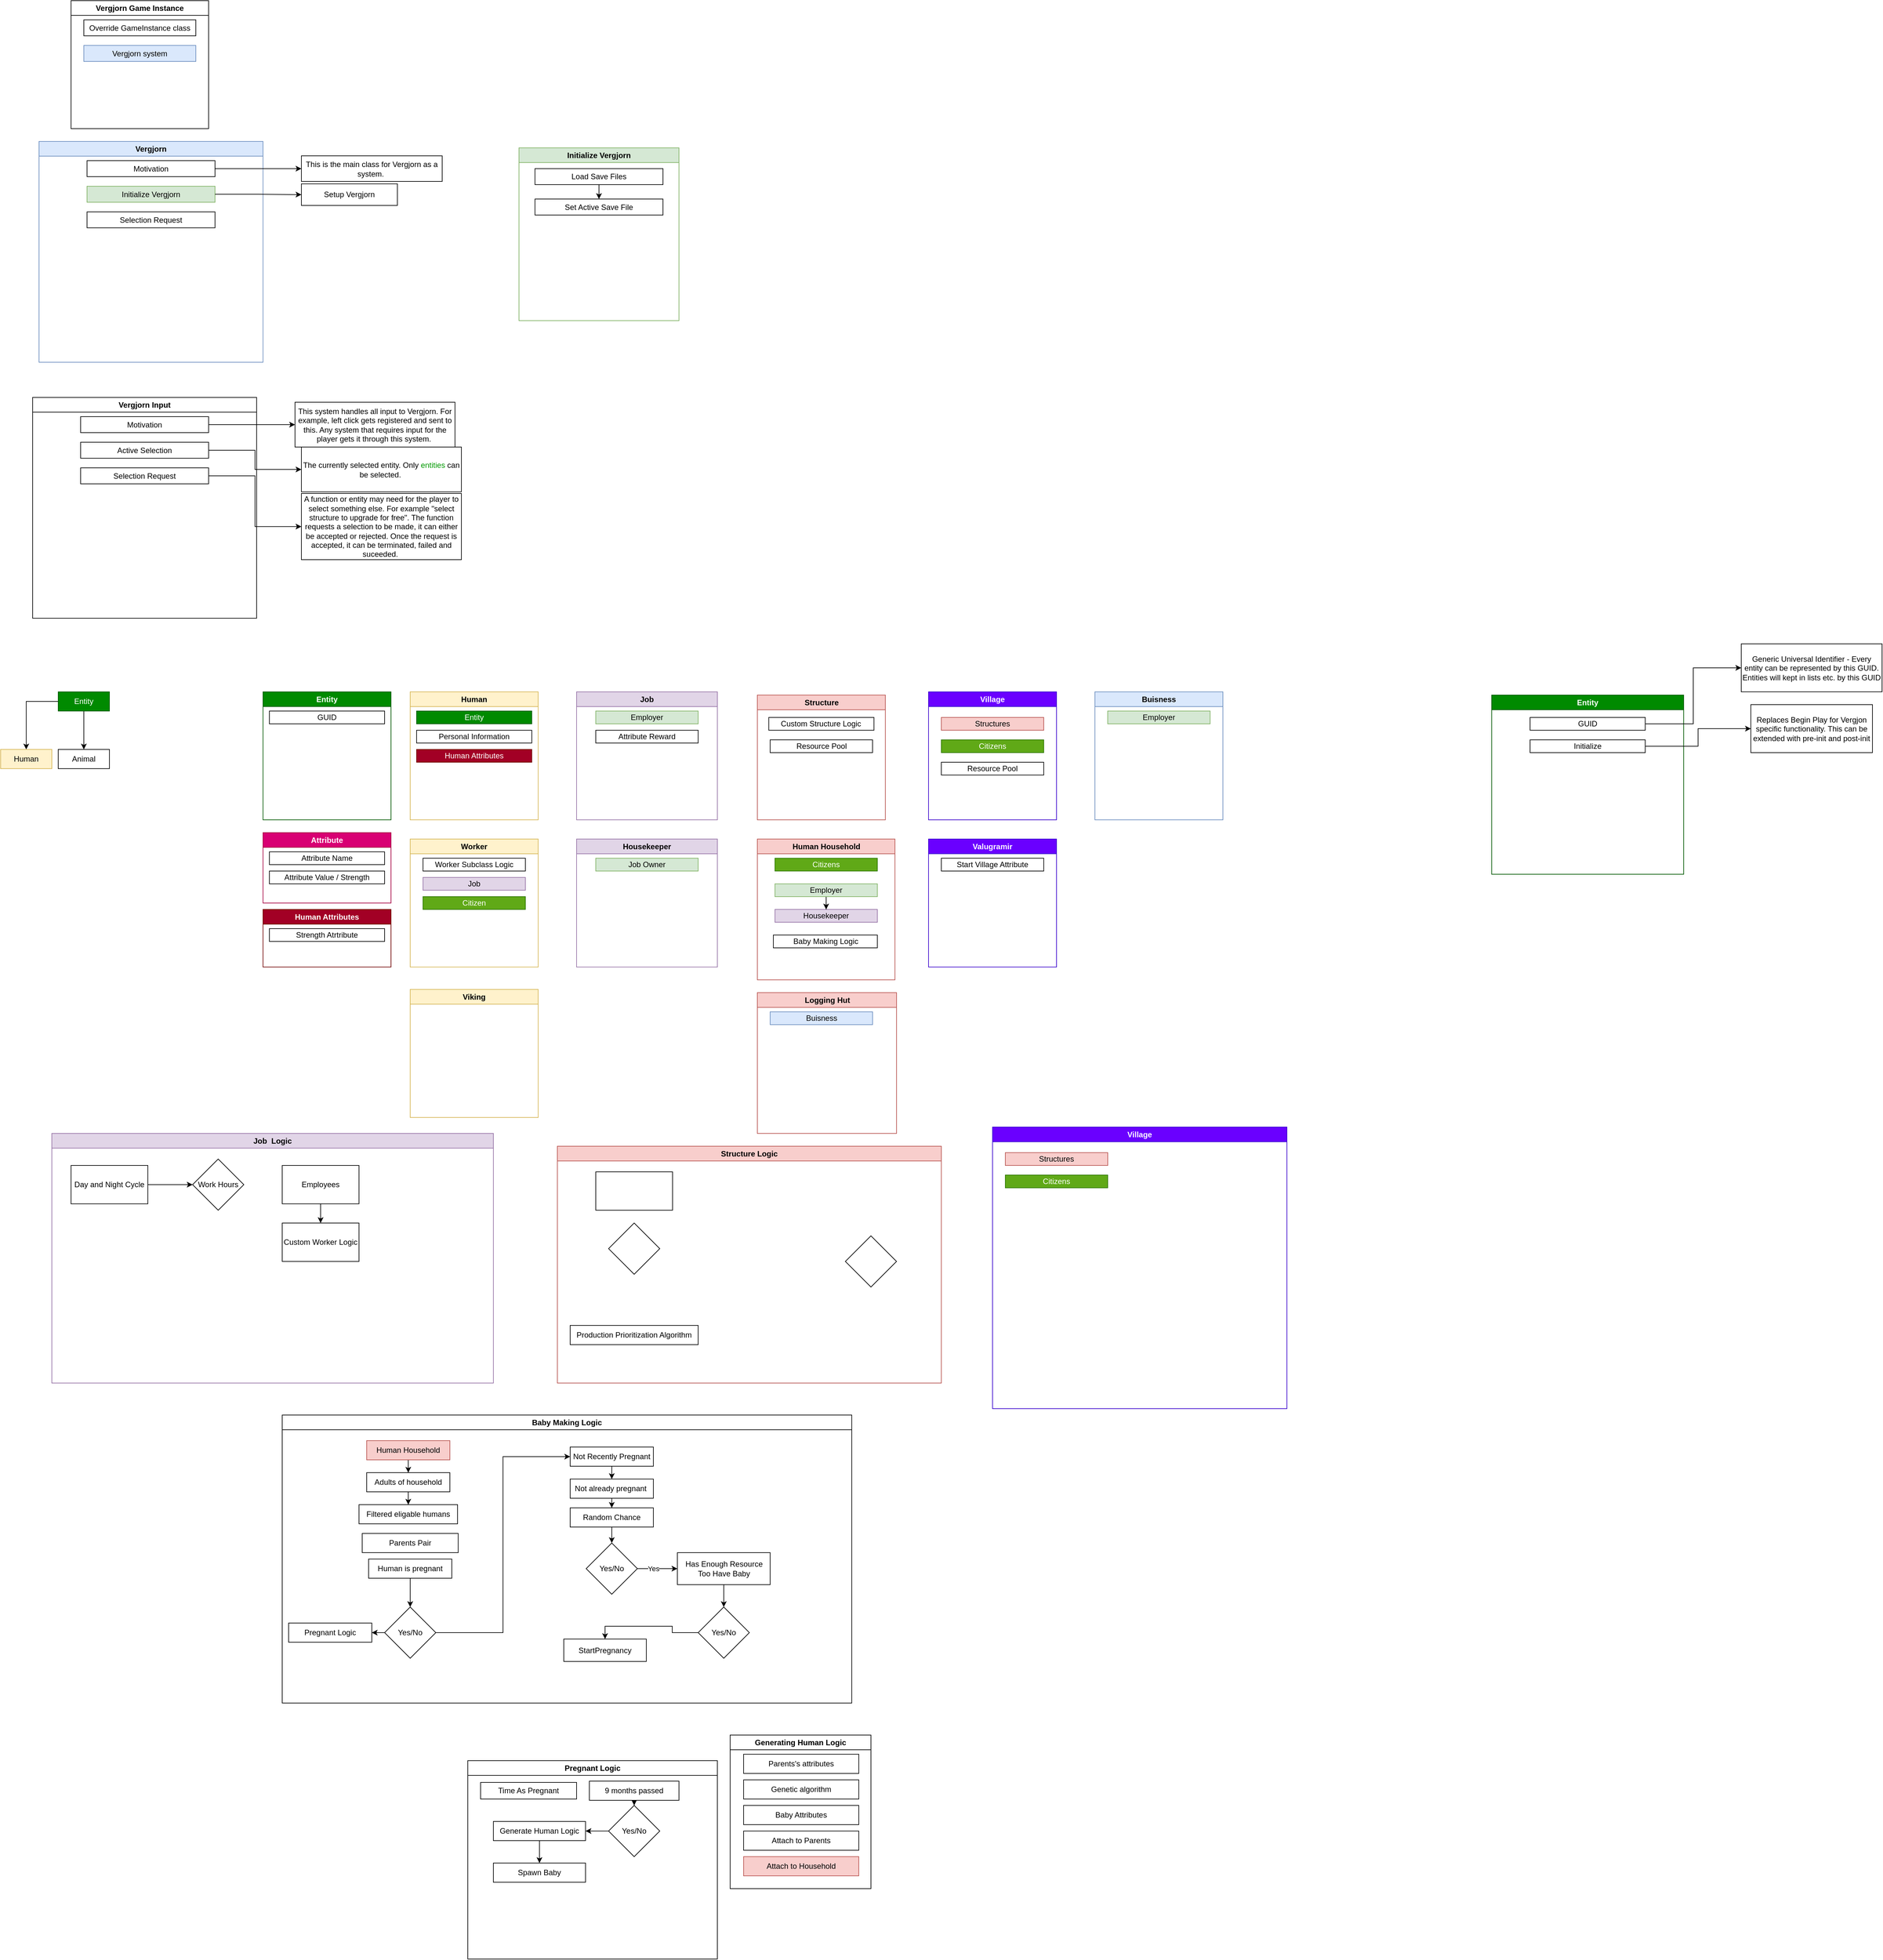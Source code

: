 <mxfile version="20.8.16" type="device"><diagram id="C5RBs43oDa-KdzZeNtuy" name="Page-1"><mxGraphModel dx="1147" dy="1844" grid="1" gridSize="10" guides="1" tooltips="1" connect="1" arrows="1" fold="1" page="1" pageScale="1" pageWidth="827" pageHeight="1169" math="0" shadow="0"><root><mxCell id="WIyWlLk6GJQsqaUBKTNV-0"/><mxCell id="WIyWlLk6GJQsqaUBKTNV-1" parent="WIyWlLk6GJQsqaUBKTNV-0"/><mxCell id="bpdon9Rbxp3jtuRAlvj6-2" style="edgeStyle=orthogonalEdgeStyle;rounded=0;orthogonalLoop=1;jettySize=auto;html=1;entryX=0.5;entryY=0;entryDx=0;entryDy=0;" parent="WIyWlLk6GJQsqaUBKTNV-1" source="bpdon9Rbxp3jtuRAlvj6-0" target="bpdon9Rbxp3jtuRAlvj6-1" edge="1"><mxGeometry relative="1" as="geometry"/></mxCell><mxCell id="bpdon9Rbxp3jtuRAlvj6-4" style="edgeStyle=orthogonalEdgeStyle;rounded=0;orthogonalLoop=1;jettySize=auto;html=1;entryX=0.5;entryY=0;entryDx=0;entryDy=0;" parent="WIyWlLk6GJQsqaUBKTNV-1" source="bpdon9Rbxp3jtuRAlvj6-0" target="bpdon9Rbxp3jtuRAlvj6-3" edge="1"><mxGeometry relative="1" as="geometry"/></mxCell><mxCell id="bpdon9Rbxp3jtuRAlvj6-0" value="Entity" style="rounded=0;whiteSpace=wrap;html=1;fillColor=#008a00;fontColor=#ffffff;strokeColor=#005700;" parent="WIyWlLk6GJQsqaUBKTNV-1" vertex="1"><mxGeometry x="90" y="20" width="80" height="30" as="geometry"/></mxCell><mxCell id="bpdon9Rbxp3jtuRAlvj6-1" value="Human" style="rounded=0;whiteSpace=wrap;html=1;fillColor=#fff2cc;strokeColor=#d6b656;" parent="WIyWlLk6GJQsqaUBKTNV-1" vertex="1"><mxGeometry y="110" width="80" height="30" as="geometry"/></mxCell><mxCell id="bpdon9Rbxp3jtuRAlvj6-3" value="Animal" style="rounded=0;whiteSpace=wrap;html=1;" parent="WIyWlLk6GJQsqaUBKTNV-1" vertex="1"><mxGeometry x="90" y="110" width="80" height="30" as="geometry"/></mxCell><mxCell id="bpdon9Rbxp3jtuRAlvj6-8" value="Worker" style="swimlane;whiteSpace=wrap;html=1;fillColor=#fff2cc;strokeColor=#d6b656;" parent="WIyWlLk6GJQsqaUBKTNV-1" vertex="1"><mxGeometry x="640" y="250" width="200" height="200" as="geometry"/></mxCell><mxCell id="bpdon9Rbxp3jtuRAlvj6-10" value="Worker Subclass Logic" style="rounded=0;whiteSpace=wrap;html=1;" parent="bpdon9Rbxp3jtuRAlvj6-8" vertex="1"><mxGeometry x="20" y="30" width="160" height="20" as="geometry"/></mxCell><mxCell id="bpdon9Rbxp3jtuRAlvj6-11" value="Job" style="rounded=0;whiteSpace=wrap;html=1;fillColor=#e1d5e7;strokeColor=#9673a6;" parent="bpdon9Rbxp3jtuRAlvj6-8" vertex="1"><mxGeometry x="20" y="60" width="160" height="20" as="geometry"/></mxCell><mxCell id="bpdon9Rbxp3jtuRAlvj6-32" value="Citizen" style="rounded=0;whiteSpace=wrap;html=1;fillColor=#60a917;fontColor=#ffffff;strokeColor=#2D7600;" parent="bpdon9Rbxp3jtuRAlvj6-8" vertex="1"><mxGeometry x="20" y="90" width="160" height="20" as="geometry"/></mxCell><mxCell id="bpdon9Rbxp3jtuRAlvj6-9" value="Viking" style="swimlane;whiteSpace=wrap;html=1;fillColor=#fff2cc;strokeColor=#d6b656;" parent="WIyWlLk6GJQsqaUBKTNV-1" vertex="1"><mxGeometry x="640" y="485" width="200" height="200" as="geometry"/></mxCell><mxCell id="bpdon9Rbxp3jtuRAlvj6-12" value="Job" style="swimlane;whiteSpace=wrap;html=1;fillColor=#e1d5e7;strokeColor=#9673a6;" parent="WIyWlLk6GJQsqaUBKTNV-1" vertex="1"><mxGeometry x="900" y="20" width="220" height="200" as="geometry"/></mxCell><mxCell id="bpdon9Rbxp3jtuRAlvj6-14" value="Employer" style="rounded=0;whiteSpace=wrap;html=1;fillColor=#d5e8d4;strokeColor=#82b366;" parent="bpdon9Rbxp3jtuRAlvj6-12" vertex="1"><mxGeometry x="30" y="30" width="160" height="20" as="geometry"/></mxCell><mxCell id="bpdon9Rbxp3jtuRAlvj6-74" value="Attribute Reward" style="rounded=0;whiteSpace=wrap;html=1;" parent="bpdon9Rbxp3jtuRAlvj6-12" vertex="1"><mxGeometry x="30" y="60" width="160" height="20" as="geometry"/></mxCell><mxCell id="bpdon9Rbxp3jtuRAlvj6-15" value="Structure" style="swimlane;whiteSpace=wrap;html=1;fillColor=#f8cecc;strokeColor=#b85450;" parent="WIyWlLk6GJQsqaUBKTNV-1" vertex="1"><mxGeometry x="1182.5" y="25" width="200" height="195" as="geometry"/></mxCell><mxCell id="bpdon9Rbxp3jtuRAlvj6-51" value="Custom Structure Logic" style="rounded=0;whiteSpace=wrap;html=1;" parent="bpdon9Rbxp3jtuRAlvj6-15" vertex="1"><mxGeometry x="17.83" y="35" width="164.37" height="20" as="geometry"/></mxCell><mxCell id="bpdon9Rbxp3jtuRAlvj6-65" value="Resource Pool" style="rounded=0;whiteSpace=wrap;html=1;" parent="bpdon9Rbxp3jtuRAlvj6-15" vertex="1"><mxGeometry x="20.01" y="70" width="160" height="20" as="geometry"/></mxCell><mxCell id="bpdon9Rbxp3jtuRAlvj6-16" value="Logging Hut" style="swimlane;whiteSpace=wrap;html=1;fillColor=#f8cecc;strokeColor=#b85450;" parent="WIyWlLk6GJQsqaUBKTNV-1" vertex="1"><mxGeometry x="1182.5" y="490" width="217.5" height="220" as="geometry"/></mxCell><mxCell id="bpdon9Rbxp3jtuRAlvj6-17" value="Buisness" style="rounded=0;whiteSpace=wrap;html=1;fillColor=#dae8fc;strokeColor=#6c8ebf;" parent="bpdon9Rbxp3jtuRAlvj6-16" vertex="1"><mxGeometry x="20" y="30" width="160" height="20" as="geometry"/></mxCell><mxCell id="bpdon9Rbxp3jtuRAlvj6-20" value="Human Household" style="swimlane;whiteSpace=wrap;html=1;fillColor=#f8cecc;strokeColor=#b85450;" parent="WIyWlLk6GJQsqaUBKTNV-1" vertex="1"><mxGeometry x="1182.5" y="250" width="215" height="220" as="geometry"/></mxCell><mxCell id="bpdon9Rbxp3jtuRAlvj6-25" value="Housekeeper" style="rounded=0;whiteSpace=wrap;html=1;fillColor=#e1d5e7;strokeColor=#9673a6;" parent="bpdon9Rbxp3jtuRAlvj6-20" vertex="1"><mxGeometry x="27.5" y="110" width="160" height="20" as="geometry"/></mxCell><mxCell id="bpdon9Rbxp3jtuRAlvj6-42" style="edgeStyle=orthogonalEdgeStyle;rounded=0;orthogonalLoop=1;jettySize=auto;html=1;entryX=0.5;entryY=0;entryDx=0;entryDy=0;" parent="bpdon9Rbxp3jtuRAlvj6-20" source="bpdon9Rbxp3jtuRAlvj6-41" target="bpdon9Rbxp3jtuRAlvj6-25" edge="1"><mxGeometry relative="1" as="geometry"/></mxCell><mxCell id="bpdon9Rbxp3jtuRAlvj6-41" value="Employer" style="rounded=0;whiteSpace=wrap;html=1;fillColor=#d5e8d4;strokeColor=#82b366;" parent="bpdon9Rbxp3jtuRAlvj6-20" vertex="1"><mxGeometry x="27.5" y="70" width="160" height="20" as="geometry"/></mxCell><mxCell id="bpdon9Rbxp3jtuRAlvj6-69" value="Citizens" style="rounded=0;whiteSpace=wrap;html=1;fillColor=#60a917;fontColor=#ffffff;strokeColor=#2D7600;" parent="bpdon9Rbxp3jtuRAlvj6-20" vertex="1"><mxGeometry x="27.5" y="30" width="160" height="20" as="geometry"/></mxCell><mxCell id="bpdon9Rbxp3jtuRAlvj6-80" value="Baby Making Logic" style="rounded=0;whiteSpace=wrap;html=1;" parent="bpdon9Rbxp3jtuRAlvj6-20" vertex="1"><mxGeometry x="25" y="150" width="162.5" height="20" as="geometry"/></mxCell><mxCell id="bpdon9Rbxp3jtuRAlvj6-21" value="Housekeeper" style="swimlane;whiteSpace=wrap;html=1;fillColor=#e1d5e7;strokeColor=#9673a6;" parent="WIyWlLk6GJQsqaUBKTNV-1" vertex="1"><mxGeometry x="900" y="250" width="220" height="200" as="geometry"/></mxCell><mxCell id="bpdon9Rbxp3jtuRAlvj6-22" value="Job Owner" style="rounded=0;whiteSpace=wrap;html=1;fillColor=#d5e8d4;strokeColor=#82b366;" parent="bpdon9Rbxp3jtuRAlvj6-21" vertex="1"><mxGeometry x="30" y="30" width="160" height="20" as="geometry"/></mxCell><mxCell id="bpdon9Rbxp3jtuRAlvj6-28" value="Human" style="swimlane;whiteSpace=wrap;html=1;fillColor=#fff2cc;strokeColor=#d6b656;" parent="WIyWlLk6GJQsqaUBKTNV-1" vertex="1"><mxGeometry x="640" y="20" width="200" height="200" as="geometry"/></mxCell><mxCell id="bpdon9Rbxp3jtuRAlvj6-29" value="Personal Information" style="rounded=0;whiteSpace=wrap;html=1;" parent="bpdon9Rbxp3jtuRAlvj6-28" vertex="1"><mxGeometry x="10" y="60" width="180" height="20" as="geometry"/></mxCell><mxCell id="bpdon9Rbxp3jtuRAlvj6-75" value="Human Attributes" style="rounded=0;whiteSpace=wrap;html=1;fillColor=#a20025;fontColor=#ffffff;strokeColor=#6F0000;" parent="bpdon9Rbxp3jtuRAlvj6-28" vertex="1"><mxGeometry x="10" y="90" width="180" height="20" as="geometry"/></mxCell><mxCell id="ZIPZPuJPyrDWr_anWdks-3" value="Entity" style="rounded=0;whiteSpace=wrap;html=1;fillColor=#008a00;fontColor=#ffffff;strokeColor=#005700;" vertex="1" parent="bpdon9Rbxp3jtuRAlvj6-28"><mxGeometry x="10" y="30" width="180" height="20" as="geometry"/></mxCell><mxCell id="bpdon9Rbxp3jtuRAlvj6-33" value="Village" style="swimlane;whiteSpace=wrap;html=1;fillColor=#6a00ff;fontColor=#ffffff;strokeColor=#3700CC;" parent="WIyWlLk6GJQsqaUBKTNV-1" vertex="1"><mxGeometry x="1450" y="20" width="200" height="200" as="geometry"/></mxCell><mxCell id="bpdon9Rbxp3jtuRAlvj6-34" value="Structures" style="rounded=0;whiteSpace=wrap;html=1;fillColor=#f8cecc;strokeColor=#b85450;" parent="bpdon9Rbxp3jtuRAlvj6-33" vertex="1"><mxGeometry x="20" y="40" width="160" height="20" as="geometry"/></mxCell><mxCell id="bpdon9Rbxp3jtuRAlvj6-37" value="Citizens" style="rounded=0;whiteSpace=wrap;html=1;fillColor=#60a917;fontColor=#ffffff;strokeColor=#2D7600;" parent="bpdon9Rbxp3jtuRAlvj6-33" vertex="1"><mxGeometry x="20" y="75" width="160" height="20" as="geometry"/></mxCell><mxCell id="bpdon9Rbxp3jtuRAlvj6-64" value="Resource Pool" style="rounded=0;whiteSpace=wrap;html=1;" parent="bpdon9Rbxp3jtuRAlvj6-33" vertex="1"><mxGeometry x="20" y="110" width="160" height="20" as="geometry"/></mxCell><mxCell id="bpdon9Rbxp3jtuRAlvj6-38" value="Valugramir" style="swimlane;whiteSpace=wrap;html=1;fillColor=#6a00ff;fontColor=#ffffff;strokeColor=#3700CC;" parent="WIyWlLk6GJQsqaUBKTNV-1" vertex="1"><mxGeometry x="1450" y="250" width="200" height="200" as="geometry"/></mxCell><mxCell id="bpdon9Rbxp3jtuRAlvj6-39" value="Start Village Attribute" style="rounded=0;whiteSpace=wrap;html=1;" parent="bpdon9Rbxp3jtuRAlvj6-38" vertex="1"><mxGeometry x="20" y="30" width="160" height="20" as="geometry"/></mxCell><mxCell id="bpdon9Rbxp3jtuRAlvj6-18" value="Buisness" style="swimlane;whiteSpace=wrap;html=1;fillColor=#dae8fc;strokeColor=#6c8ebf;" parent="WIyWlLk6GJQsqaUBKTNV-1" vertex="1"><mxGeometry x="1710" y="20" width="200" height="200" as="geometry"/></mxCell><mxCell id="bpdon9Rbxp3jtuRAlvj6-19" value="Employer" style="rounded=0;whiteSpace=wrap;html=1;fillColor=#d5e8d4;strokeColor=#82b366;" parent="bpdon9Rbxp3jtuRAlvj6-18" vertex="1"><mxGeometry x="20" y="30" width="160" height="20" as="geometry"/></mxCell><mxCell id="bpdon9Rbxp3jtuRAlvj6-43" value="Job&amp;nbsp; Logic" style="swimlane;whiteSpace=wrap;html=1;fillColor=#e1d5e7;strokeColor=#9673a6;" parent="WIyWlLk6GJQsqaUBKTNV-1" vertex="1"><mxGeometry x="80" y="710" width="690" height="390" as="geometry"/></mxCell><mxCell id="bpdon9Rbxp3jtuRAlvj6-50" style="edgeStyle=orthogonalEdgeStyle;rounded=0;orthogonalLoop=1;jettySize=auto;html=1;entryX=0;entryY=0.5;entryDx=0;entryDy=0;" parent="bpdon9Rbxp3jtuRAlvj6-43" source="bpdon9Rbxp3jtuRAlvj6-44" target="bpdon9Rbxp3jtuRAlvj6-49" edge="1"><mxGeometry relative="1" as="geometry"/></mxCell><mxCell id="bpdon9Rbxp3jtuRAlvj6-44" value="Day and Night Cycle" style="rounded=0;whiteSpace=wrap;html=1;" parent="bpdon9Rbxp3jtuRAlvj6-43" vertex="1"><mxGeometry x="30" y="50" width="120" height="60" as="geometry"/></mxCell><mxCell id="bpdon9Rbxp3jtuRAlvj6-45" value="Custom Worker Logic" style="rounded=0;whiteSpace=wrap;html=1;" parent="bpdon9Rbxp3jtuRAlvj6-43" vertex="1"><mxGeometry x="360" y="140" width="120" height="60" as="geometry"/></mxCell><mxCell id="bpdon9Rbxp3jtuRAlvj6-48" style="edgeStyle=orthogonalEdgeStyle;rounded=0;orthogonalLoop=1;jettySize=auto;html=1;exitX=0.5;exitY=1;exitDx=0;exitDy=0;entryX=0.5;entryY=0;entryDx=0;entryDy=0;" parent="bpdon9Rbxp3jtuRAlvj6-43" source="bpdon9Rbxp3jtuRAlvj6-46" target="bpdon9Rbxp3jtuRAlvj6-45" edge="1"><mxGeometry relative="1" as="geometry"/></mxCell><mxCell id="bpdon9Rbxp3jtuRAlvj6-46" value="Employees" style="rounded=0;whiteSpace=wrap;html=1;" parent="bpdon9Rbxp3jtuRAlvj6-43" vertex="1"><mxGeometry x="360" y="50" width="120" height="60" as="geometry"/></mxCell><mxCell id="bpdon9Rbxp3jtuRAlvj6-49" value="Work Hours" style="rhombus;whiteSpace=wrap;html=1;" parent="bpdon9Rbxp3jtuRAlvj6-43" vertex="1"><mxGeometry x="220" y="40" width="80" height="80" as="geometry"/></mxCell><mxCell id="bpdon9Rbxp3jtuRAlvj6-52" value="Structure Logic" style="swimlane;whiteSpace=wrap;html=1;fillColor=#f8cecc;strokeColor=#b85450;" parent="WIyWlLk6GJQsqaUBKTNV-1" vertex="1"><mxGeometry x="870" y="730" width="600" height="370" as="geometry"/></mxCell><mxCell id="bpdon9Rbxp3jtuRAlvj6-53" value="" style="rhombus;whiteSpace=wrap;html=1;" parent="bpdon9Rbxp3jtuRAlvj6-52" vertex="1"><mxGeometry x="450" y="140" width="80" height="80" as="geometry"/></mxCell><mxCell id="bpdon9Rbxp3jtuRAlvj6-57" value="Production Prioritization Algorithm" style="rounded=0;whiteSpace=wrap;html=1;" parent="bpdon9Rbxp3jtuRAlvj6-52" vertex="1"><mxGeometry x="20" y="280" width="200" height="30" as="geometry"/></mxCell><mxCell id="bpdon9Rbxp3jtuRAlvj6-58" value="" style="rhombus;whiteSpace=wrap;html=1;" parent="bpdon9Rbxp3jtuRAlvj6-52" vertex="1"><mxGeometry x="80" y="120" width="80" height="80" as="geometry"/></mxCell><mxCell id="bpdon9Rbxp3jtuRAlvj6-59" value="" style="rounded=0;whiteSpace=wrap;html=1;" parent="bpdon9Rbxp3jtuRAlvj6-52" vertex="1"><mxGeometry x="60" y="40" width="120" height="60" as="geometry"/></mxCell><mxCell id="bpdon9Rbxp3jtuRAlvj6-60" value="Village" style="swimlane;whiteSpace=wrap;html=1;fillColor=#6a00ff;fontColor=#ffffff;strokeColor=#3700CC;" parent="WIyWlLk6GJQsqaUBKTNV-1" vertex="1"><mxGeometry x="1550" y="700" width="460" height="440" as="geometry"/></mxCell><mxCell id="bpdon9Rbxp3jtuRAlvj6-61" value="Structures" style="rounded=0;whiteSpace=wrap;html=1;fillColor=#f8cecc;strokeColor=#b85450;" parent="bpdon9Rbxp3jtuRAlvj6-60" vertex="1"><mxGeometry x="20" y="40" width="160" height="20" as="geometry"/></mxCell><mxCell id="bpdon9Rbxp3jtuRAlvj6-62" value="Citizens" style="rounded=0;whiteSpace=wrap;html=1;fillColor=#60a917;fontColor=#ffffff;strokeColor=#2D7600;" parent="bpdon9Rbxp3jtuRAlvj6-60" vertex="1"><mxGeometry x="20" y="75" width="160" height="20" as="geometry"/></mxCell><mxCell id="bpdon9Rbxp3jtuRAlvj6-76" value="Human Attributes" style="swimlane;whiteSpace=wrap;html=1;fillColor=#a20025;fontColor=#ffffff;strokeColor=#6F0000;" parent="WIyWlLk6GJQsqaUBKTNV-1" vertex="1"><mxGeometry x="410" y="360" width="200" height="90" as="geometry"/></mxCell><mxCell id="bpdon9Rbxp3jtuRAlvj6-79" value="Strength Atrtribute" style="rounded=0;whiteSpace=wrap;html=1;" parent="bpdon9Rbxp3jtuRAlvj6-76" vertex="1"><mxGeometry x="10" y="30" width="180" height="20" as="geometry"/></mxCell><mxCell id="bpdon9Rbxp3jtuRAlvj6-77" value="Attribute" style="swimlane;whiteSpace=wrap;html=1;fillColor=#d80073;fontColor=#ffffff;strokeColor=#A50040;" parent="WIyWlLk6GJQsqaUBKTNV-1" vertex="1"><mxGeometry x="410" y="240" width="200" height="110" as="geometry"/></mxCell><mxCell id="bpdon9Rbxp3jtuRAlvj6-7" value="Attribute Name" style="rounded=0;whiteSpace=wrap;html=1;" parent="bpdon9Rbxp3jtuRAlvj6-77" vertex="1"><mxGeometry x="10" y="30" width="180" height="20" as="geometry"/></mxCell><mxCell id="bpdon9Rbxp3jtuRAlvj6-78" value="Attribute Value / Strength" style="rounded=0;whiteSpace=wrap;html=1;" parent="bpdon9Rbxp3jtuRAlvj6-77" vertex="1"><mxGeometry x="10" y="60" width="180" height="20" as="geometry"/></mxCell><mxCell id="bpdon9Rbxp3jtuRAlvj6-81" value="Baby Making Logic" style="swimlane;whiteSpace=wrap;html=1;" parent="WIyWlLk6GJQsqaUBKTNV-1" vertex="1"><mxGeometry x="440" y="1150" width="890" height="450" as="geometry"/></mxCell><mxCell id="bpdon9Rbxp3jtuRAlvj6-121" style="edgeStyle=orthogonalEdgeStyle;rounded=0;orthogonalLoop=1;jettySize=auto;html=1;entryX=0.5;entryY=0;entryDx=0;entryDy=0;" parent="bpdon9Rbxp3jtuRAlvj6-81" source="bpdon9Rbxp3jtuRAlvj6-82" target="bpdon9Rbxp3jtuRAlvj6-107" edge="1"><mxGeometry relative="1" as="geometry"/></mxCell><mxCell id="bpdon9Rbxp3jtuRAlvj6-82" value="Adults of household" style="rounded=0;whiteSpace=wrap;html=1;" parent="bpdon9Rbxp3jtuRAlvj6-81" vertex="1"><mxGeometry x="132" y="90" width="130" height="30" as="geometry"/></mxCell><mxCell id="bpdon9Rbxp3jtuRAlvj6-119" style="edgeStyle=orthogonalEdgeStyle;rounded=0;orthogonalLoop=1;jettySize=auto;html=1;entryX=0.5;entryY=0;entryDx=0;entryDy=0;" parent="bpdon9Rbxp3jtuRAlvj6-81" source="bpdon9Rbxp3jtuRAlvj6-83" target="bpdon9Rbxp3jtuRAlvj6-82" edge="1"><mxGeometry relative="1" as="geometry"/></mxCell><mxCell id="bpdon9Rbxp3jtuRAlvj6-83" value="Human Household" style="rounded=0;whiteSpace=wrap;html=1;fillColor=#f8cecc;strokeColor=#b85450;" parent="bpdon9Rbxp3jtuRAlvj6-81" vertex="1"><mxGeometry x="132" y="40" width="130" height="30" as="geometry"/></mxCell><mxCell id="bpdon9Rbxp3jtuRAlvj6-87" style="edgeStyle=orthogonalEdgeStyle;rounded=0;orthogonalLoop=1;jettySize=auto;html=1;entryX=0.5;entryY=0;entryDx=0;entryDy=0;" parent="bpdon9Rbxp3jtuRAlvj6-81" source="bpdon9Rbxp3jtuRAlvj6-85" target="bpdon9Rbxp3jtuRAlvj6-96" edge="1"><mxGeometry relative="1" as="geometry"/></mxCell><mxCell id="bpdon9Rbxp3jtuRAlvj6-85" value="Not already pregnant&amp;nbsp;" style="rounded=0;whiteSpace=wrap;html=1;" parent="bpdon9Rbxp3jtuRAlvj6-81" vertex="1"><mxGeometry x="450" y="100" width="130" height="30" as="geometry"/></mxCell><mxCell id="bpdon9Rbxp3jtuRAlvj6-92" value="" style="edgeStyle=orthogonalEdgeStyle;rounded=0;orthogonalLoop=1;jettySize=auto;html=1;" parent="bpdon9Rbxp3jtuRAlvj6-81" source="bpdon9Rbxp3jtuRAlvj6-86" target="bpdon9Rbxp3jtuRAlvj6-88" edge="1"><mxGeometry relative="1" as="geometry"/></mxCell><mxCell id="bpdon9Rbxp3jtuRAlvj6-93" value="Yes" style="edgeLabel;html=1;align=center;verticalAlign=middle;resizable=0;points=[];" parent="bpdon9Rbxp3jtuRAlvj6-92" vertex="1" connectable="0"><mxGeometry x="-0.661" y="-1" relative="1" as="geometry"><mxPoint x="14" y="-1" as="offset"/></mxGeometry></mxCell><mxCell id="bpdon9Rbxp3jtuRAlvj6-86" value="Yes/No" style="rhombus;whiteSpace=wrap;html=1;" parent="bpdon9Rbxp3jtuRAlvj6-81" vertex="1"><mxGeometry x="475" y="200" width="80" height="80" as="geometry"/></mxCell><mxCell id="bpdon9Rbxp3jtuRAlvj6-91" style="edgeStyle=orthogonalEdgeStyle;rounded=0;orthogonalLoop=1;jettySize=auto;html=1;entryX=0.5;entryY=0;entryDx=0;entryDy=0;" parent="bpdon9Rbxp3jtuRAlvj6-81" source="bpdon9Rbxp3jtuRAlvj6-88" target="bpdon9Rbxp3jtuRAlvj6-89" edge="1"><mxGeometry relative="1" as="geometry"><mxPoint x="690.0" y="290" as="targetPoint"/></mxGeometry></mxCell><mxCell id="bpdon9Rbxp3jtuRAlvj6-88" value="Has Enough Resource Too Have Baby" style="rounded=0;whiteSpace=wrap;html=1;" parent="bpdon9Rbxp3jtuRAlvj6-81" vertex="1"><mxGeometry x="617.5" y="215" width="145" height="50" as="geometry"/></mxCell><mxCell id="bpdon9Rbxp3jtuRAlvj6-116" style="edgeStyle=orthogonalEdgeStyle;rounded=0;orthogonalLoop=1;jettySize=auto;html=1;entryX=0.5;entryY=0;entryDx=0;entryDy=0;" parent="bpdon9Rbxp3jtuRAlvj6-81" source="bpdon9Rbxp3jtuRAlvj6-89" target="bpdon9Rbxp3jtuRAlvj6-141" edge="1"><mxGeometry relative="1" as="geometry"><mxPoint x="574" y="395" as="targetPoint"/></mxGeometry></mxCell><mxCell id="bpdon9Rbxp3jtuRAlvj6-89" value="Yes/No" style="rhombus;whiteSpace=wrap;html=1;" parent="bpdon9Rbxp3jtuRAlvj6-81" vertex="1"><mxGeometry x="650" y="300" width="80" height="80" as="geometry"/></mxCell><mxCell id="bpdon9Rbxp3jtuRAlvj6-95" style="edgeStyle=orthogonalEdgeStyle;rounded=0;orthogonalLoop=1;jettySize=auto;html=1;entryX=0.5;entryY=0;entryDx=0;entryDy=0;" parent="bpdon9Rbxp3jtuRAlvj6-81" target="bpdon9Rbxp3jtuRAlvj6-85" edge="1"><mxGeometry relative="1" as="geometry"><mxPoint x="515.0" y="80" as="sourcePoint"/></mxGeometry></mxCell><mxCell id="bpdon9Rbxp3jtuRAlvj6-94" value="Not Recently Pregnant" style="rounded=0;whiteSpace=wrap;html=1;" parent="bpdon9Rbxp3jtuRAlvj6-81" vertex="1"><mxGeometry x="450" y="50" width="130" height="30" as="geometry"/></mxCell><mxCell id="bpdon9Rbxp3jtuRAlvj6-97" style="edgeStyle=orthogonalEdgeStyle;rounded=0;orthogonalLoop=1;jettySize=auto;html=1;entryX=0.5;entryY=0;entryDx=0;entryDy=0;" parent="bpdon9Rbxp3jtuRAlvj6-81" source="bpdon9Rbxp3jtuRAlvj6-96" target="bpdon9Rbxp3jtuRAlvj6-86" edge="1"><mxGeometry relative="1" as="geometry"/></mxCell><mxCell id="bpdon9Rbxp3jtuRAlvj6-96" value="Random Chance" style="rounded=0;whiteSpace=wrap;html=1;" parent="bpdon9Rbxp3jtuRAlvj6-81" vertex="1"><mxGeometry x="450" y="145" width="130" height="30" as="geometry"/></mxCell><mxCell id="bpdon9Rbxp3jtuRAlvj6-112" style="edgeStyle=orthogonalEdgeStyle;rounded=0;orthogonalLoop=1;jettySize=auto;html=1;entryX=1;entryY=0.5;entryDx=0;entryDy=0;" parent="bpdon9Rbxp3jtuRAlvj6-81" source="bpdon9Rbxp3jtuRAlvj6-99" target="bpdon9Rbxp3jtuRAlvj6-103" edge="1"><mxGeometry relative="1" as="geometry"/></mxCell><mxCell id="bpdon9Rbxp3jtuRAlvj6-114" style="edgeStyle=orthogonalEdgeStyle;rounded=0;orthogonalLoop=1;jettySize=auto;html=1;exitX=1;exitY=0.5;exitDx=0;exitDy=0;entryX=0;entryY=0.5;entryDx=0;entryDy=0;" parent="bpdon9Rbxp3jtuRAlvj6-81" source="bpdon9Rbxp3jtuRAlvj6-99" target="bpdon9Rbxp3jtuRAlvj6-94" edge="1"><mxGeometry relative="1" as="geometry"/></mxCell><mxCell id="bpdon9Rbxp3jtuRAlvj6-99" value="Yes/No" style="rhombus;whiteSpace=wrap;html=1;" parent="bpdon9Rbxp3jtuRAlvj6-81" vertex="1"><mxGeometry x="160" y="300" width="80" height="80" as="geometry"/></mxCell><mxCell id="bpdon9Rbxp3jtuRAlvj6-113" style="edgeStyle=orthogonalEdgeStyle;rounded=0;orthogonalLoop=1;jettySize=auto;html=1;entryX=0.5;entryY=0;entryDx=0;entryDy=0;" parent="bpdon9Rbxp3jtuRAlvj6-81" source="bpdon9Rbxp3jtuRAlvj6-100" target="bpdon9Rbxp3jtuRAlvj6-99" edge="1"><mxGeometry relative="1" as="geometry"/></mxCell><mxCell id="bpdon9Rbxp3jtuRAlvj6-100" value="Human is pregnant" style="rounded=0;whiteSpace=wrap;html=1;" parent="bpdon9Rbxp3jtuRAlvj6-81" vertex="1"><mxGeometry x="135" y="225" width="130" height="30" as="geometry"/></mxCell><mxCell id="bpdon9Rbxp3jtuRAlvj6-107" value="Filtered eligable humans" style="rounded=0;whiteSpace=wrap;html=1;" parent="bpdon9Rbxp3jtuRAlvj6-81" vertex="1"><mxGeometry x="120" y="140" width="154" height="30" as="geometry"/></mxCell><mxCell id="bpdon9Rbxp3jtuRAlvj6-103" value="Pregnant Logic" style="rounded=0;whiteSpace=wrap;html=1;" parent="bpdon9Rbxp3jtuRAlvj6-81" vertex="1"><mxGeometry x="10" y="325" width="130" height="30" as="geometry"/></mxCell><mxCell id="bpdon9Rbxp3jtuRAlvj6-118" value="Parents Pair" style="rounded=0;whiteSpace=wrap;html=1;" parent="bpdon9Rbxp3jtuRAlvj6-81" vertex="1"><mxGeometry x="125" y="185" width="150" height="30" as="geometry"/></mxCell><mxCell id="bpdon9Rbxp3jtuRAlvj6-141" value="StartPregnancy" style="rounded=0;whiteSpace=wrap;html=1;" parent="bpdon9Rbxp3jtuRAlvj6-81" vertex="1"><mxGeometry x="440" y="350" width="129" height="35" as="geometry"/></mxCell><mxCell id="bpdon9Rbxp3jtuRAlvj6-123" value="Pregnant Logic" style="swimlane;whiteSpace=wrap;html=1;" parent="WIyWlLk6GJQsqaUBKTNV-1" vertex="1"><mxGeometry x="730" y="1690" width="390" height="310" as="geometry"/></mxCell><mxCell id="bpdon9Rbxp3jtuRAlvj6-133" value="Time As Pregnant" style="rounded=0;whiteSpace=wrap;html=1;" parent="bpdon9Rbxp3jtuRAlvj6-123" vertex="1"><mxGeometry x="20" y="34" width="150" height="26" as="geometry"/></mxCell><mxCell id="bpdon9Rbxp3jtuRAlvj6-134" value="Spawn Baby" style="rounded=0;whiteSpace=wrap;html=1;" parent="bpdon9Rbxp3jtuRAlvj6-123" vertex="1"><mxGeometry x="40" y="160" width="144" height="30" as="geometry"/></mxCell><mxCell id="bpdon9Rbxp3jtuRAlvj6-135" style="edgeStyle=orthogonalEdgeStyle;rounded=0;orthogonalLoop=1;jettySize=auto;html=1;entryX=0.5;entryY=0;entryDx=0;entryDy=0;" parent="bpdon9Rbxp3jtuRAlvj6-123" source="bpdon9Rbxp3jtuRAlvj6-136" target="bpdon9Rbxp3jtuRAlvj6-134" edge="1"><mxGeometry relative="1" as="geometry"/></mxCell><mxCell id="bpdon9Rbxp3jtuRAlvj6-136" value="Generate Human Logic" style="rounded=0;whiteSpace=wrap;html=1;" parent="bpdon9Rbxp3jtuRAlvj6-123" vertex="1"><mxGeometry x="40" y="95" width="144" height="30" as="geometry"/></mxCell><mxCell id="bpdon9Rbxp3jtuRAlvj6-139" style="edgeStyle=orthogonalEdgeStyle;rounded=0;orthogonalLoop=1;jettySize=auto;html=1;entryX=0.5;entryY=0;entryDx=0;entryDy=0;" parent="bpdon9Rbxp3jtuRAlvj6-123" source="bpdon9Rbxp3jtuRAlvj6-137" target="bpdon9Rbxp3jtuRAlvj6-138" edge="1"><mxGeometry relative="1" as="geometry"/></mxCell><mxCell id="bpdon9Rbxp3jtuRAlvj6-137" value="9 months passed" style="rounded=0;whiteSpace=wrap;html=1;" parent="bpdon9Rbxp3jtuRAlvj6-123" vertex="1"><mxGeometry x="190" y="32" width="140" height="30" as="geometry"/></mxCell><mxCell id="bpdon9Rbxp3jtuRAlvj6-140" style="edgeStyle=orthogonalEdgeStyle;rounded=0;orthogonalLoop=1;jettySize=auto;html=1;entryX=1;entryY=0.5;entryDx=0;entryDy=0;" parent="bpdon9Rbxp3jtuRAlvj6-123" source="bpdon9Rbxp3jtuRAlvj6-138" target="bpdon9Rbxp3jtuRAlvj6-136" edge="1"><mxGeometry relative="1" as="geometry"/></mxCell><mxCell id="bpdon9Rbxp3jtuRAlvj6-138" value="Yes/No" style="rhombus;whiteSpace=wrap;html=1;rounded=0;" parent="bpdon9Rbxp3jtuRAlvj6-123" vertex="1"><mxGeometry x="220" y="70" width="80" height="80" as="geometry"/></mxCell><mxCell id="bpdon9Rbxp3jtuRAlvj6-124" value="Generating Human Logic" style="swimlane;whiteSpace=wrap;html=1;" parent="WIyWlLk6GJQsqaUBKTNV-1" vertex="1"><mxGeometry x="1140" y="1650" width="220" height="240" as="geometry"/></mxCell><mxCell id="bpdon9Rbxp3jtuRAlvj6-125" value="Attach to Household" style="rounded=0;whiteSpace=wrap;html=1;fillColor=#f8cecc;strokeColor=#b85450;" parent="bpdon9Rbxp3jtuRAlvj6-124" vertex="1"><mxGeometry x="21" y="190" width="180" height="30" as="geometry"/></mxCell><mxCell id="bpdon9Rbxp3jtuRAlvj6-126" value="Parents's attributes" style="rounded=0;whiteSpace=wrap;html=1;" parent="bpdon9Rbxp3jtuRAlvj6-124" vertex="1"><mxGeometry x="21" y="30" width="180" height="30" as="geometry"/></mxCell><mxCell id="bpdon9Rbxp3jtuRAlvj6-127" value="Genetic algorithm" style="rounded=0;whiteSpace=wrap;html=1;" parent="bpdon9Rbxp3jtuRAlvj6-124" vertex="1"><mxGeometry x="21" y="70" width="180" height="30" as="geometry"/></mxCell><mxCell id="bpdon9Rbxp3jtuRAlvj6-129" value="Baby Attributes" style="rounded=0;whiteSpace=wrap;html=1;" parent="bpdon9Rbxp3jtuRAlvj6-124" vertex="1"><mxGeometry x="21" y="110" width="180" height="30" as="geometry"/></mxCell><mxCell id="bpdon9Rbxp3jtuRAlvj6-130" value="Attach to Parents" style="rounded=0;whiteSpace=wrap;html=1;" parent="bpdon9Rbxp3jtuRAlvj6-124" vertex="1"><mxGeometry x="21" y="150" width="180" height="30" as="geometry"/></mxCell><mxCell id="ZIPZPuJPyrDWr_anWdks-1" value="Entity" style="swimlane;whiteSpace=wrap;html=1;startSize=23;fillColor=#008a00;fontColor=#ffffff;strokeColor=#005700;" vertex="1" parent="WIyWlLk6GJQsqaUBKTNV-1"><mxGeometry x="410" y="20" width="200" height="200" as="geometry"/></mxCell><mxCell id="ZIPZPuJPyrDWr_anWdks-2" value="GUID" style="rounded=0;whiteSpace=wrap;html=1;" vertex="1" parent="ZIPZPuJPyrDWr_anWdks-1"><mxGeometry x="10" y="30" width="180" height="20" as="geometry"/></mxCell><mxCell id="ZIPZPuJPyrDWr_anWdks-5" value="Entity" style="swimlane;whiteSpace=wrap;html=1;startSize=23;fillColor=#008a00;fontColor=#ffffff;strokeColor=#005700;" vertex="1" parent="WIyWlLk6GJQsqaUBKTNV-1"><mxGeometry x="2330" y="25" width="300" height="280" as="geometry"/></mxCell><mxCell id="ZIPZPuJPyrDWr_anWdks-6" value="GUID" style="rounded=0;whiteSpace=wrap;html=1;" vertex="1" parent="ZIPZPuJPyrDWr_anWdks-5"><mxGeometry x="60" y="35" width="180" height="20" as="geometry"/></mxCell><mxCell id="ZIPZPuJPyrDWr_anWdks-7" value="Initialize" style="rounded=0;whiteSpace=wrap;html=1;" vertex="1" parent="ZIPZPuJPyrDWr_anWdks-5"><mxGeometry x="60" y="70" width="180" height="20" as="geometry"/></mxCell><mxCell id="ZIPZPuJPyrDWr_anWdks-8" style="edgeStyle=orthogonalEdgeStyle;rounded=0;orthogonalLoop=1;jettySize=auto;html=1;entryX=0;entryY=0.5;entryDx=0;entryDy=0;" edge="1" parent="WIyWlLk6GJQsqaUBKTNV-1" source="ZIPZPuJPyrDWr_anWdks-7" target="ZIPZPuJPyrDWr_anWdks-9"><mxGeometry relative="1" as="geometry"><mxPoint x="2690.0" y="105" as="targetPoint"/></mxGeometry></mxCell><mxCell id="ZIPZPuJPyrDWr_anWdks-9" value="Replaces Begin Play for Vergjon specific functionality. This can be extended with pre-init and post-init" style="rounded=0;whiteSpace=wrap;html=1;" vertex="1" parent="WIyWlLk6GJQsqaUBKTNV-1"><mxGeometry x="2735" y="40" width="190" height="75" as="geometry"/></mxCell><mxCell id="ZIPZPuJPyrDWr_anWdks-10" style="edgeStyle=orthogonalEdgeStyle;rounded=0;orthogonalLoop=1;jettySize=auto;html=1;exitX=1;exitY=0.5;exitDx=0;exitDy=0;entryX=0;entryY=0.5;entryDx=0;entryDy=0;" edge="1" parent="WIyWlLk6GJQsqaUBKTNV-1" source="ZIPZPuJPyrDWr_anWdks-6" target="ZIPZPuJPyrDWr_anWdks-11"><mxGeometry relative="1" as="geometry"><mxPoint x="2700" y="20" as="targetPoint"/></mxGeometry></mxCell><mxCell id="ZIPZPuJPyrDWr_anWdks-11" value="Generic Universal Identifier - Every entity can be represented by this GUID. Entities will kept in lists etc. by this GUID" style="rounded=0;whiteSpace=wrap;html=1;" vertex="1" parent="WIyWlLk6GJQsqaUBKTNV-1"><mxGeometry x="2720" y="-55" width="220" height="75" as="geometry"/></mxCell><mxCell id="ZIPZPuJPyrDWr_anWdks-12" value="Vergjorn Input" style="swimlane;whiteSpace=wrap;html=1;" vertex="1" parent="WIyWlLk6GJQsqaUBKTNV-1"><mxGeometry x="50" y="-440" width="350" height="345" as="geometry"/></mxCell><mxCell id="ZIPZPuJPyrDWr_anWdks-13" value="Selection Request" style="rounded=0;whiteSpace=wrap;html=1;" vertex="1" parent="ZIPZPuJPyrDWr_anWdks-12"><mxGeometry x="75" y="110" width="200" height="25" as="geometry"/></mxCell><mxCell id="ZIPZPuJPyrDWr_anWdks-16" value="Active Selection" style="rounded=0;whiteSpace=wrap;html=1;" vertex="1" parent="ZIPZPuJPyrDWr_anWdks-12"><mxGeometry x="75" y="70" width="200" height="25" as="geometry"/></mxCell><mxCell id="ZIPZPuJPyrDWr_anWdks-19" value="Motivation" style="rounded=0;whiteSpace=wrap;html=1;" vertex="1" parent="ZIPZPuJPyrDWr_anWdks-12"><mxGeometry x="75" y="30" width="200" height="25" as="geometry"/></mxCell><mxCell id="ZIPZPuJPyrDWr_anWdks-14" style="edgeStyle=orthogonalEdgeStyle;rounded=0;orthogonalLoop=1;jettySize=auto;html=1;exitX=1;exitY=0.5;exitDx=0;exitDy=0;entryX=0;entryY=0.5;entryDx=0;entryDy=0;" edge="1" parent="WIyWlLk6GJQsqaUBKTNV-1" source="ZIPZPuJPyrDWr_anWdks-13" target="ZIPZPuJPyrDWr_anWdks-15"><mxGeometry relative="1" as="geometry"><mxPoint x="480" y="-397.348" as="targetPoint"/></mxGeometry></mxCell><mxCell id="ZIPZPuJPyrDWr_anWdks-15" value="A function or entity may need for the player to select something else. For example &quot;select structure to upgrade for free&quot;. The function requests a selection to be made, it can either be accepted or rejected. Once the request is accepted, it can be terminated, failed and suceeded.&amp;nbsp;" style="rounded=0;whiteSpace=wrap;html=1;" vertex="1" parent="WIyWlLk6GJQsqaUBKTNV-1"><mxGeometry x="470" y="-290" width="250" height="103.5" as="geometry"/></mxCell><mxCell id="ZIPZPuJPyrDWr_anWdks-17" value="The currently selected entity. Only &lt;font color=&quot;#009900&quot;&gt;entities &lt;/font&gt;can be selected.&amp;nbsp;" style="rounded=0;whiteSpace=wrap;html=1;" vertex="1" parent="WIyWlLk6GJQsqaUBKTNV-1"><mxGeometry x="470" y="-362.5" width="250" height="70" as="geometry"/></mxCell><mxCell id="ZIPZPuJPyrDWr_anWdks-18" style="edgeStyle=orthogonalEdgeStyle;rounded=0;orthogonalLoop=1;jettySize=auto;html=1;entryX=0;entryY=0.5;entryDx=0;entryDy=0;" edge="1" parent="WIyWlLk6GJQsqaUBKTNV-1" source="ZIPZPuJPyrDWr_anWdks-16" target="ZIPZPuJPyrDWr_anWdks-17"><mxGeometry relative="1" as="geometry"/></mxCell><mxCell id="ZIPZPuJPyrDWr_anWdks-20" value="This system handles all input to Vergjorn. For example, left click gets registered and sent to this. Any system that requires input for the player gets it through this system.&amp;nbsp;" style="rounded=0;whiteSpace=wrap;html=1;" vertex="1" parent="WIyWlLk6GJQsqaUBKTNV-1"><mxGeometry x="460" y="-432.5" width="250" height="70" as="geometry"/></mxCell><mxCell id="ZIPZPuJPyrDWr_anWdks-21" style="edgeStyle=orthogonalEdgeStyle;rounded=0;orthogonalLoop=1;jettySize=auto;html=1;exitX=1;exitY=0.5;exitDx=0;exitDy=0;entryX=0;entryY=0.5;entryDx=0;entryDy=0;fontColor=#009900;" edge="1" parent="WIyWlLk6GJQsqaUBKTNV-1" source="ZIPZPuJPyrDWr_anWdks-19" target="ZIPZPuJPyrDWr_anWdks-20"><mxGeometry relative="1" as="geometry"/></mxCell><mxCell id="ZIPZPuJPyrDWr_anWdks-22" value="Vergjorn" style="swimlane;whiteSpace=wrap;html=1;fillColor=#dae8fc;strokeColor=#6c8ebf;" vertex="1" parent="WIyWlLk6GJQsqaUBKTNV-1"><mxGeometry x="60" y="-840" width="350" height="345" as="geometry"/></mxCell><mxCell id="ZIPZPuJPyrDWr_anWdks-23" value="Selection Request" style="rounded=0;whiteSpace=wrap;html=1;" vertex="1" parent="ZIPZPuJPyrDWr_anWdks-22"><mxGeometry x="75" y="110" width="200" height="25" as="geometry"/></mxCell><mxCell id="ZIPZPuJPyrDWr_anWdks-24" value="Initialize Vergjorn" style="rounded=0;whiteSpace=wrap;html=1;fillColor=#d5e8d4;strokeColor=#82b366;" vertex="1" parent="ZIPZPuJPyrDWr_anWdks-22"><mxGeometry x="75" y="70" width="200" height="25" as="geometry"/></mxCell><mxCell id="ZIPZPuJPyrDWr_anWdks-25" value="Motivation" style="rounded=0;whiteSpace=wrap;html=1;" vertex="1" parent="ZIPZPuJPyrDWr_anWdks-22"><mxGeometry x="75" y="30" width="200" height="25" as="geometry"/></mxCell><mxCell id="ZIPZPuJPyrDWr_anWdks-26" style="edgeStyle=orthogonalEdgeStyle;rounded=0;orthogonalLoop=1;jettySize=auto;html=1;fontColor=#009900;entryX=0;entryY=0.5;entryDx=0;entryDy=0;" edge="1" parent="WIyWlLk6GJQsqaUBKTNV-1" source="ZIPZPuJPyrDWr_anWdks-25" target="ZIPZPuJPyrDWr_anWdks-27"><mxGeometry relative="1" as="geometry"><mxPoint x="510" y="-797.5" as="targetPoint"/></mxGeometry></mxCell><mxCell id="ZIPZPuJPyrDWr_anWdks-27" value="This is the main class for Vergjorn as a system.&amp;nbsp;" style="rounded=0;whiteSpace=wrap;html=1;" vertex="1" parent="WIyWlLk6GJQsqaUBKTNV-1"><mxGeometry x="470" y="-817.5" width="220" height="40" as="geometry"/></mxCell><mxCell id="ZIPZPuJPyrDWr_anWdks-28" value="Setup Vergjorn" style="rounded=0;whiteSpace=wrap;html=1;" vertex="1" parent="WIyWlLk6GJQsqaUBKTNV-1"><mxGeometry x="470" y="-773.75" width="150" height="33.75" as="geometry"/></mxCell><mxCell id="ZIPZPuJPyrDWr_anWdks-29" style="edgeStyle=orthogonalEdgeStyle;rounded=0;orthogonalLoop=1;jettySize=auto;html=1;entryX=0;entryY=0.5;entryDx=0;entryDy=0;fontColor=#009900;" edge="1" parent="WIyWlLk6GJQsqaUBKTNV-1" source="ZIPZPuJPyrDWr_anWdks-24" target="ZIPZPuJPyrDWr_anWdks-28"><mxGeometry relative="1" as="geometry"/></mxCell><mxCell id="ZIPZPuJPyrDWr_anWdks-30" value="&lt;font color=&quot;#000000&quot;&gt;Initialize Vergjorn&lt;/font&gt;" style="swimlane;whiteSpace=wrap;html=1;fillColor=#d5e8d4;strokeColor=#82b366;" vertex="1" parent="WIyWlLk6GJQsqaUBKTNV-1"><mxGeometry x="810" y="-830" width="250" height="270" as="geometry"/></mxCell><mxCell id="ZIPZPuJPyrDWr_anWdks-37" value="" style="edgeStyle=orthogonalEdgeStyle;rounded=0;orthogonalLoop=1;jettySize=auto;html=1;fontColor=#000000;" edge="1" parent="ZIPZPuJPyrDWr_anWdks-30" source="ZIPZPuJPyrDWr_anWdks-31" target="ZIPZPuJPyrDWr_anWdks-36"><mxGeometry relative="1" as="geometry"/></mxCell><mxCell id="ZIPZPuJPyrDWr_anWdks-31" value="Load Save Files" style="rounded=0;whiteSpace=wrap;html=1;" vertex="1" parent="ZIPZPuJPyrDWr_anWdks-30"><mxGeometry x="25" y="32.5" width="200" height="25" as="geometry"/></mxCell><mxCell id="ZIPZPuJPyrDWr_anWdks-36" value="Set Active Save File" style="rounded=0;whiteSpace=wrap;html=1;" vertex="1" parent="ZIPZPuJPyrDWr_anWdks-30"><mxGeometry x="25" y="80" width="200" height="25" as="geometry"/></mxCell><mxCell id="ZIPZPuJPyrDWr_anWdks-32" value="Vergjorn Game Instance" style="swimlane;whiteSpace=wrap;html=1;fontColor=#000000;" vertex="1" parent="WIyWlLk6GJQsqaUBKTNV-1"><mxGeometry x="110" y="-1060" width="215" height="200" as="geometry"/></mxCell><mxCell id="ZIPZPuJPyrDWr_anWdks-34" value="Override GameInstance class" style="rounded=0;whiteSpace=wrap;html=1;" vertex="1" parent="ZIPZPuJPyrDWr_anWdks-32"><mxGeometry x="20" y="30" width="175" height="25" as="geometry"/></mxCell><mxCell id="ZIPZPuJPyrDWr_anWdks-35" value="Vergjorn system" style="rounded=0;whiteSpace=wrap;html=1;fillColor=#dae8fc;strokeColor=#6c8ebf;" vertex="1" parent="ZIPZPuJPyrDWr_anWdks-32"><mxGeometry x="20" y="70" width="175" height="25" as="geometry"/></mxCell></root></mxGraphModel></diagram></mxfile>